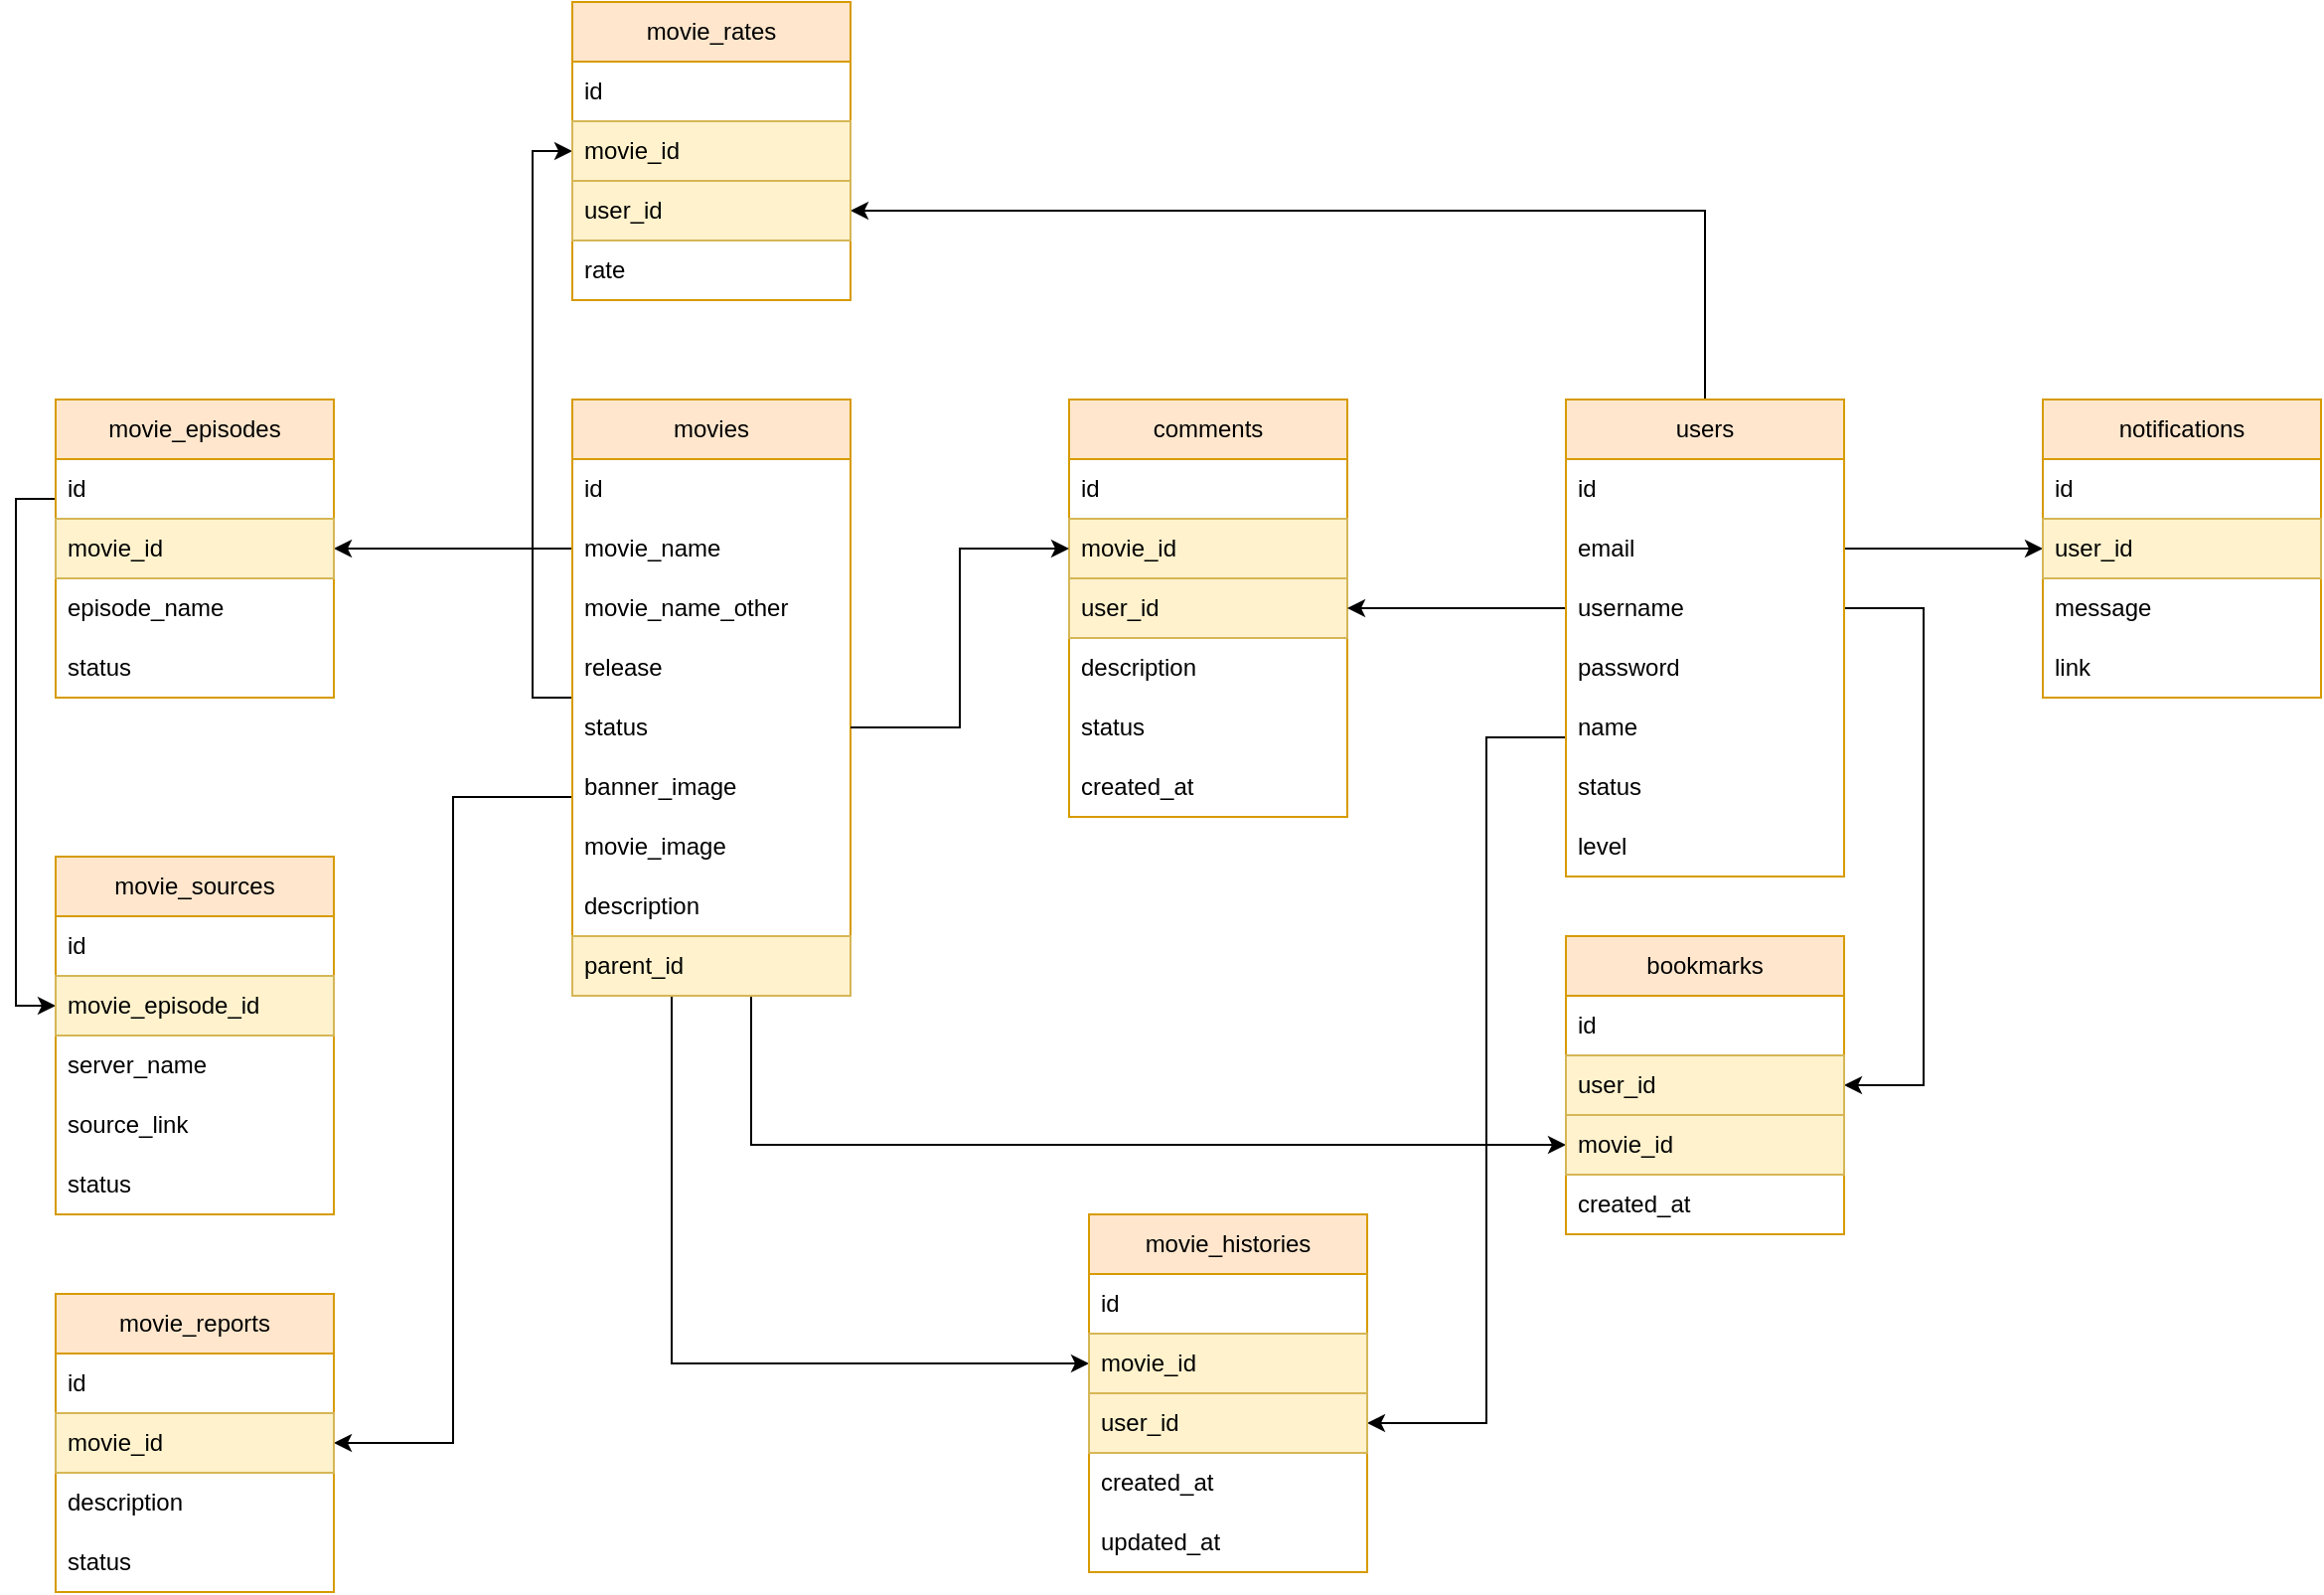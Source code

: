 <mxfile version="24.2.2" type="device">
  <diagram name="Page-1" id="3F2ROLYlYGw2br-M6HLs">
    <mxGraphModel dx="1512" dy="824" grid="1" gridSize="10" guides="1" tooltips="1" connect="1" arrows="1" fold="1" page="1" pageScale="1" pageWidth="850" pageHeight="1100" math="0" shadow="0">
      <root>
        <mxCell id="0" />
        <mxCell id="1" parent="0" />
        <mxCell id="hIImAG4Ei0qnT4Fh30qs-20" style="edgeStyle=orthogonalEdgeStyle;rounded=0;orthogonalLoop=1;jettySize=auto;html=1;" parent="1" source="hIImAG4Ei0qnT4Fh30qs-2" target="hIImAG4Ei0qnT4Fh30qs-12" edge="1">
          <mxGeometry relative="1" as="geometry">
            <Array as="points">
              <mxPoint x="400" y="325" />
              <mxPoint x="400" y="325" />
            </Array>
          </mxGeometry>
        </mxCell>
        <mxCell id="hIImAG4Ei0qnT4Fh30qs-46" style="edgeStyle=orthogonalEdgeStyle;rounded=0;orthogonalLoop=1;jettySize=auto;html=1;" parent="1" source="hIImAG4Ei0qnT4Fh30qs-2" target="hIImAG4Ei0qnT4Fh30qs-42" edge="1">
          <mxGeometry relative="1" as="geometry">
            <Array as="points">
              <mxPoint x="510" y="625" />
            </Array>
          </mxGeometry>
        </mxCell>
        <mxCell id="hIImAG4Ei0qnT4Fh30qs-53" style="edgeStyle=orthogonalEdgeStyle;rounded=0;orthogonalLoop=1;jettySize=auto;html=1;" parent="1" source="hIImAG4Ei0qnT4Fh30qs-2" target="hIImAG4Ei0qnT4Fh30qs-49" edge="1">
          <mxGeometry relative="1" as="geometry">
            <Array as="points">
              <mxPoint x="400" y="400" />
              <mxPoint x="400" y="125" />
            </Array>
          </mxGeometry>
        </mxCell>
        <mxCell id="hIImAG4Ei0qnT4Fh30qs-60" style="edgeStyle=orthogonalEdgeStyle;rounded=0;orthogonalLoop=1;jettySize=auto;html=1;" parent="1" source="hIImAG4Ei0qnT4Fh30qs-2" target="hIImAG4Ei0qnT4Fh30qs-57" edge="1">
          <mxGeometry relative="1" as="geometry">
            <Array as="points">
              <mxPoint x="470" y="735" />
            </Array>
          </mxGeometry>
        </mxCell>
        <mxCell id="hIImAG4Ei0qnT4Fh30qs-90" style="edgeStyle=orthogonalEdgeStyle;rounded=0;orthogonalLoop=1;jettySize=auto;html=1;entryX=1;entryY=0.5;entryDx=0;entryDy=0;" parent="1" source="hIImAG4Ei0qnT4Fh30qs-2" target="hIImAG4Ei0qnT4Fh30qs-84" edge="1">
          <mxGeometry relative="1" as="geometry">
            <Array as="points">
              <mxPoint x="360" y="450" />
              <mxPoint x="360" y="775" />
            </Array>
          </mxGeometry>
        </mxCell>
        <mxCell id="hIImAG4Ei0qnT4Fh30qs-2" value="movies" style="swimlane;fontStyle=0;childLayout=stackLayout;horizontal=1;startSize=30;horizontalStack=0;resizeParent=1;resizeParentMax=0;resizeLast=0;collapsible=1;marginBottom=0;whiteSpace=wrap;html=1;fillColor=#ffe6cc;strokeColor=#d79b00;" parent="1" vertex="1">
          <mxGeometry x="420" y="250" width="140" height="300" as="geometry" />
        </mxCell>
        <mxCell id="hIImAG4Ei0qnT4Fh30qs-3" value="id" style="text;align=left;verticalAlign=middle;spacingLeft=4;spacingRight=4;overflow=hidden;points=[[0,0.5],[1,0.5]];portConstraint=eastwest;rotatable=0;whiteSpace=wrap;html=1;" parent="hIImAG4Ei0qnT4Fh30qs-2" vertex="1">
          <mxGeometry y="30" width="140" height="30" as="geometry" />
        </mxCell>
        <mxCell id="hIImAG4Ei0qnT4Fh30qs-4" value="movie_name" style="text;align=left;verticalAlign=middle;spacingLeft=4;spacingRight=4;overflow=hidden;points=[[0,0.5],[1,0.5]];portConstraint=eastwest;rotatable=0;whiteSpace=wrap;html=1;" parent="hIImAG4Ei0qnT4Fh30qs-2" vertex="1">
          <mxGeometry y="60" width="140" height="30" as="geometry" />
        </mxCell>
        <mxCell id="hIImAG4Ei0qnT4Fh30qs-21" value="movie_name_other" style="text;align=left;verticalAlign=middle;spacingLeft=4;spacingRight=4;overflow=hidden;points=[[0,0.5],[1,0.5]];portConstraint=eastwest;rotatable=0;whiteSpace=wrap;html=1;" parent="hIImAG4Ei0qnT4Fh30qs-2" vertex="1">
          <mxGeometry y="90" width="140" height="30" as="geometry" />
        </mxCell>
        <mxCell id="hIImAG4Ei0qnT4Fh30qs-5" value="release" style="text;align=left;verticalAlign=middle;spacingLeft=4;spacingRight=4;overflow=hidden;points=[[0,0.5],[1,0.5]];portConstraint=eastwest;rotatable=0;whiteSpace=wrap;html=1;" parent="hIImAG4Ei0qnT4Fh30qs-2" vertex="1">
          <mxGeometry y="120" width="140" height="30" as="geometry" />
        </mxCell>
        <mxCell id="hIImAG4Ei0qnT4Fh30qs-6" value="status" style="text;align=left;verticalAlign=middle;spacingLeft=4;spacingRight=4;overflow=hidden;points=[[0,0.5],[1,0.5]];portConstraint=eastwest;rotatable=0;whiteSpace=wrap;html=1;" parent="hIImAG4Ei0qnT4Fh30qs-2" vertex="1">
          <mxGeometry y="150" width="140" height="30" as="geometry" />
        </mxCell>
        <mxCell id="hIImAG4Ei0qnT4Fh30qs-7" value="banner_image" style="text;align=left;verticalAlign=middle;spacingLeft=4;spacingRight=4;overflow=hidden;points=[[0,0.5],[1,0.5]];portConstraint=eastwest;rotatable=0;whiteSpace=wrap;html=1;" parent="hIImAG4Ei0qnT4Fh30qs-2" vertex="1">
          <mxGeometry y="180" width="140" height="30" as="geometry" />
        </mxCell>
        <mxCell id="hIImAG4Ei0qnT4Fh30qs-9" value="movie_image" style="text;align=left;verticalAlign=middle;spacingLeft=4;spacingRight=4;overflow=hidden;points=[[0,0.5],[1,0.5]];portConstraint=eastwest;rotatable=0;whiteSpace=wrap;html=1;" parent="hIImAG4Ei0qnT4Fh30qs-2" vertex="1">
          <mxGeometry y="210" width="140" height="30" as="geometry" />
        </mxCell>
        <mxCell id="hIImAG4Ei0qnT4Fh30qs-8" value="description" style="text;align=left;verticalAlign=middle;spacingLeft=4;spacingRight=4;overflow=hidden;points=[[0,0.5],[1,0.5]];portConstraint=eastwest;rotatable=0;whiteSpace=wrap;html=1;" parent="hIImAG4Ei0qnT4Fh30qs-2" vertex="1">
          <mxGeometry y="240" width="140" height="30" as="geometry" />
        </mxCell>
        <mxCell id="hIImAG4Ei0qnT4Fh30qs-22" value="parent_id" style="text;align=left;verticalAlign=middle;spacingLeft=4;spacingRight=4;overflow=hidden;points=[[0,0.5],[1,0.5]];portConstraint=eastwest;rotatable=0;whiteSpace=wrap;html=1;fillColor=#fff2cc;strokeColor=#d6b656;" parent="hIImAG4Ei0qnT4Fh30qs-2" vertex="1">
          <mxGeometry y="270" width="140" height="30" as="geometry" />
        </mxCell>
        <mxCell id="5w0fEQomTx6XCXW9qhA0-1" style="edgeStyle=orthogonalEdgeStyle;rounded=0;orthogonalLoop=1;jettySize=auto;html=1;entryX=0;entryY=0.5;entryDx=0;entryDy=0;" edge="1" parent="1" source="hIImAG4Ei0qnT4Fh30qs-10" target="hIImAG4Ei0qnT4Fh30qs-78">
          <mxGeometry relative="1" as="geometry">
            <Array as="points">
              <mxPoint x="140" y="300" />
              <mxPoint x="140" y="555" />
            </Array>
          </mxGeometry>
        </mxCell>
        <mxCell id="hIImAG4Ei0qnT4Fh30qs-10" value="movie_episodes" style="swimlane;fontStyle=0;childLayout=stackLayout;horizontal=1;startSize=30;horizontalStack=0;resizeParent=1;resizeParentMax=0;resizeLast=0;collapsible=1;marginBottom=0;whiteSpace=wrap;html=1;fillColor=#ffe6cc;strokeColor=#d79b00;" parent="1" vertex="1">
          <mxGeometry x="160" y="250" width="140" height="150" as="geometry" />
        </mxCell>
        <mxCell id="hIImAG4Ei0qnT4Fh30qs-11" value="id" style="text;strokeColor=none;fillColor=none;align=left;verticalAlign=middle;spacingLeft=4;spacingRight=4;overflow=hidden;points=[[0,0.5],[1,0.5]];portConstraint=eastwest;rotatable=0;whiteSpace=wrap;html=1;" parent="hIImAG4Ei0qnT4Fh30qs-10" vertex="1">
          <mxGeometry y="30" width="140" height="30" as="geometry" />
        </mxCell>
        <mxCell id="hIImAG4Ei0qnT4Fh30qs-12" value="movie_id" style="text;strokeColor=#d6b656;fillColor=#fff2cc;align=left;verticalAlign=middle;spacingLeft=4;spacingRight=4;overflow=hidden;points=[[0,0.5],[1,0.5]];portConstraint=eastwest;rotatable=0;whiteSpace=wrap;html=1;" parent="hIImAG4Ei0qnT4Fh30qs-10" vertex="1">
          <mxGeometry y="60" width="140" height="30" as="geometry" />
        </mxCell>
        <mxCell id="hIImAG4Ei0qnT4Fh30qs-13" value="episode_name" style="text;strokeColor=none;fillColor=none;align=left;verticalAlign=middle;spacingLeft=4;spacingRight=4;overflow=hidden;points=[[0,0.5],[1,0.5]];portConstraint=eastwest;rotatable=0;whiteSpace=wrap;html=1;" parent="hIImAG4Ei0qnT4Fh30qs-10" vertex="1">
          <mxGeometry y="90" width="140" height="30" as="geometry" />
        </mxCell>
        <mxCell id="hIImAG4Ei0qnT4Fh30qs-14" value="status" style="text;strokeColor=none;fillColor=none;align=left;verticalAlign=middle;spacingLeft=4;spacingRight=4;overflow=hidden;points=[[0,0.5],[1,0.5]];portConstraint=eastwest;rotatable=0;whiteSpace=wrap;html=1;" parent="hIImAG4Ei0qnT4Fh30qs-10" vertex="1">
          <mxGeometry y="120" width="140" height="30" as="geometry" />
        </mxCell>
        <mxCell id="hIImAG4Ei0qnT4Fh30qs-23" value="comments" style="swimlane;fontStyle=0;childLayout=stackLayout;horizontal=1;startSize=30;horizontalStack=0;resizeParent=1;resizeParentMax=0;resizeLast=0;collapsible=1;marginBottom=0;whiteSpace=wrap;html=1;fillColor=#ffe6cc;strokeColor=#d79b00;" parent="1" vertex="1">
          <mxGeometry x="670" y="250" width="140" height="210" as="geometry" />
        </mxCell>
        <mxCell id="hIImAG4Ei0qnT4Fh30qs-24" value="id" style="text;strokeColor=none;fillColor=none;align=left;verticalAlign=middle;spacingLeft=4;spacingRight=4;overflow=hidden;points=[[0,0.5],[1,0.5]];portConstraint=eastwest;rotatable=0;whiteSpace=wrap;html=1;" parent="hIImAG4Ei0qnT4Fh30qs-23" vertex="1">
          <mxGeometry y="30" width="140" height="30" as="geometry" />
        </mxCell>
        <mxCell id="hIImAG4Ei0qnT4Fh30qs-25" value="movie_id" style="text;strokeColor=#d6b656;fillColor=#fff2cc;align=left;verticalAlign=middle;spacingLeft=4;spacingRight=4;overflow=hidden;points=[[0,0.5],[1,0.5]];portConstraint=eastwest;rotatable=0;whiteSpace=wrap;html=1;" parent="hIImAG4Ei0qnT4Fh30qs-23" vertex="1">
          <mxGeometry y="60" width="140" height="30" as="geometry" />
        </mxCell>
        <mxCell id="hIImAG4Ei0qnT4Fh30qs-27" value="user_id" style="text;strokeColor=#d6b656;fillColor=#fff2cc;align=left;verticalAlign=middle;spacingLeft=4;spacingRight=4;overflow=hidden;points=[[0,0.5],[1,0.5]];portConstraint=eastwest;rotatable=0;whiteSpace=wrap;html=1;" parent="hIImAG4Ei0qnT4Fh30qs-23" vertex="1">
          <mxGeometry y="90" width="140" height="30" as="geometry" />
        </mxCell>
        <mxCell id="hIImAG4Ei0qnT4Fh30qs-26" value="description" style="text;strokeColor=none;fillColor=none;align=left;verticalAlign=middle;spacingLeft=4;spacingRight=4;overflow=hidden;points=[[0,0.5],[1,0.5]];portConstraint=eastwest;rotatable=0;whiteSpace=wrap;html=1;" parent="hIImAG4Ei0qnT4Fh30qs-23" vertex="1">
          <mxGeometry y="120" width="140" height="30" as="geometry" />
        </mxCell>
        <mxCell id="hIImAG4Ei0qnT4Fh30qs-28" value="status" style="text;strokeColor=none;fillColor=none;align=left;verticalAlign=middle;spacingLeft=4;spacingRight=4;overflow=hidden;points=[[0,0.5],[1,0.5]];portConstraint=eastwest;rotatable=0;whiteSpace=wrap;html=1;" parent="hIImAG4Ei0qnT4Fh30qs-23" vertex="1">
          <mxGeometry y="150" width="140" height="30" as="geometry" />
        </mxCell>
        <mxCell id="hIImAG4Ei0qnT4Fh30qs-30" value="created_at" style="text;strokeColor=none;fillColor=none;align=left;verticalAlign=middle;spacingLeft=4;spacingRight=4;overflow=hidden;points=[[0,0.5],[1,0.5]];portConstraint=eastwest;rotatable=0;whiteSpace=wrap;html=1;" parent="hIImAG4Ei0qnT4Fh30qs-23" vertex="1">
          <mxGeometry y="180" width="140" height="30" as="geometry" />
        </mxCell>
        <mxCell id="hIImAG4Ei0qnT4Fh30qs-29" style="edgeStyle=orthogonalEdgeStyle;rounded=0;orthogonalLoop=1;jettySize=auto;html=1;" parent="1" source="hIImAG4Ei0qnT4Fh30qs-6" target="hIImAG4Ei0qnT4Fh30qs-25" edge="1">
          <mxGeometry relative="1" as="geometry" />
        </mxCell>
        <mxCell id="hIImAG4Ei0qnT4Fh30qs-37" style="edgeStyle=orthogonalEdgeStyle;rounded=0;orthogonalLoop=1;jettySize=auto;html=1;" parent="1" source="hIImAG4Ei0qnT4Fh30qs-31" target="hIImAG4Ei0qnT4Fh30qs-27" edge="1">
          <mxGeometry relative="1" as="geometry">
            <Array as="points">
              <mxPoint x="890" y="355" />
              <mxPoint x="890" y="355" />
            </Array>
          </mxGeometry>
        </mxCell>
        <mxCell id="hIImAG4Ei0qnT4Fh30qs-45" style="edgeStyle=orthogonalEdgeStyle;rounded=0;orthogonalLoop=1;jettySize=auto;html=1;" parent="1" source="hIImAG4Ei0qnT4Fh30qs-31" target="hIImAG4Ei0qnT4Fh30qs-41" edge="1">
          <mxGeometry relative="1" as="geometry">
            <Array as="points">
              <mxPoint x="1100" y="355" />
              <mxPoint x="1100" y="595" />
            </Array>
          </mxGeometry>
        </mxCell>
        <mxCell id="hIImAG4Ei0qnT4Fh30qs-54" style="edgeStyle=orthogonalEdgeStyle;rounded=0;orthogonalLoop=1;jettySize=auto;html=1;" parent="1" source="hIImAG4Ei0qnT4Fh30qs-31" target="hIImAG4Ei0qnT4Fh30qs-50" edge="1">
          <mxGeometry relative="1" as="geometry" />
        </mxCell>
        <mxCell id="hIImAG4Ei0qnT4Fh30qs-72" style="edgeStyle=orthogonalEdgeStyle;rounded=0;orthogonalLoop=1;jettySize=auto;html=1;entryX=0;entryY=0.5;entryDx=0;entryDy=0;" parent="1" source="hIImAG4Ei0qnT4Fh30qs-31" target="hIImAG4Ei0qnT4Fh30qs-69" edge="1">
          <mxGeometry relative="1" as="geometry">
            <Array as="points">
              <mxPoint x="1110" y="325" />
              <mxPoint x="1110" y="325" />
            </Array>
          </mxGeometry>
        </mxCell>
        <mxCell id="hIImAG4Ei0qnT4Fh30qs-75" style="edgeStyle=orthogonalEdgeStyle;rounded=0;orthogonalLoop=1;jettySize=auto;html=1;" parent="1" source="hIImAG4Ei0qnT4Fh30qs-31" target="hIImAG4Ei0qnT4Fh30qs-58" edge="1">
          <mxGeometry relative="1" as="geometry">
            <Array as="points">
              <mxPoint x="880" y="420" />
              <mxPoint x="880" y="765" />
            </Array>
          </mxGeometry>
        </mxCell>
        <mxCell id="hIImAG4Ei0qnT4Fh30qs-31" value="users" style="swimlane;fontStyle=0;childLayout=stackLayout;horizontal=1;startSize=30;horizontalStack=0;resizeParent=1;resizeParentMax=0;resizeLast=0;collapsible=1;marginBottom=0;whiteSpace=wrap;html=1;fillColor=#ffe6cc;strokeColor=#d79b00;" parent="1" vertex="1">
          <mxGeometry x="920" y="250" width="140" height="240" as="geometry" />
        </mxCell>
        <mxCell id="hIImAG4Ei0qnT4Fh30qs-32" value="id" style="text;strokeColor=none;fillColor=none;align=left;verticalAlign=middle;spacingLeft=4;spacingRight=4;overflow=hidden;points=[[0,0.5],[1,0.5]];portConstraint=eastwest;rotatable=0;whiteSpace=wrap;html=1;" parent="hIImAG4Ei0qnT4Fh30qs-31" vertex="1">
          <mxGeometry y="30" width="140" height="30" as="geometry" />
        </mxCell>
        <mxCell id="hIImAG4Ei0qnT4Fh30qs-36" value="email" style="text;strokeColor=none;fillColor=none;align=left;verticalAlign=middle;spacingLeft=4;spacingRight=4;overflow=hidden;points=[[0,0.5],[1,0.5]];portConstraint=eastwest;rotatable=0;whiteSpace=wrap;html=1;" parent="hIImAG4Ei0qnT4Fh30qs-31" vertex="1">
          <mxGeometry y="60" width="140" height="30" as="geometry" />
        </mxCell>
        <mxCell id="hIImAG4Ei0qnT4Fh30qs-34" value="username" style="text;strokeColor=none;fillColor=none;align=left;verticalAlign=middle;spacingLeft=4;spacingRight=4;overflow=hidden;points=[[0,0.5],[1,0.5]];portConstraint=eastwest;rotatable=0;whiteSpace=wrap;html=1;" parent="hIImAG4Ei0qnT4Fh30qs-31" vertex="1">
          <mxGeometry y="90" width="140" height="30" as="geometry" />
        </mxCell>
        <mxCell id="hIImAG4Ei0qnT4Fh30qs-35" value="password" style="text;strokeColor=none;fillColor=none;align=left;verticalAlign=middle;spacingLeft=4;spacingRight=4;overflow=hidden;points=[[0,0.5],[1,0.5]];portConstraint=eastwest;rotatable=0;whiteSpace=wrap;html=1;" parent="hIImAG4Ei0qnT4Fh30qs-31" vertex="1">
          <mxGeometry y="120" width="140" height="30" as="geometry" />
        </mxCell>
        <mxCell id="hIImAG4Ei0qnT4Fh30qs-33" value="name" style="text;align=left;verticalAlign=middle;spacingLeft=4;spacingRight=4;overflow=hidden;points=[[0,0.5],[1,0.5]];portConstraint=eastwest;rotatable=0;whiteSpace=wrap;html=1;" parent="hIImAG4Ei0qnT4Fh30qs-31" vertex="1">
          <mxGeometry y="150" width="140" height="30" as="geometry" />
        </mxCell>
        <mxCell id="hIImAG4Ei0qnT4Fh30qs-38" value="status" style="text;strokeColor=none;fillColor=none;align=left;verticalAlign=middle;spacingLeft=4;spacingRight=4;overflow=hidden;points=[[0,0.5],[1,0.5]];portConstraint=eastwest;rotatable=0;whiteSpace=wrap;html=1;" parent="hIImAG4Ei0qnT4Fh30qs-31" vertex="1">
          <mxGeometry y="180" width="140" height="30" as="geometry" />
        </mxCell>
        <mxCell id="hIImAG4Ei0qnT4Fh30qs-74" value="level" style="text;strokeColor=none;fillColor=none;align=left;verticalAlign=middle;spacingLeft=4;spacingRight=4;overflow=hidden;points=[[0,0.5],[1,0.5]];portConstraint=eastwest;rotatable=0;whiteSpace=wrap;html=1;" parent="hIImAG4Ei0qnT4Fh30qs-31" vertex="1">
          <mxGeometry y="210" width="140" height="30" as="geometry" />
        </mxCell>
        <mxCell id="hIImAG4Ei0qnT4Fh30qs-39" value="bookmarks" style="swimlane;fontStyle=0;childLayout=stackLayout;horizontal=1;startSize=30;horizontalStack=0;resizeParent=1;resizeParentMax=0;resizeLast=0;collapsible=1;marginBottom=0;whiteSpace=wrap;html=1;fillColor=#ffe6cc;strokeColor=#d79b00;" parent="1" vertex="1">
          <mxGeometry x="920" y="520" width="140" height="150" as="geometry" />
        </mxCell>
        <mxCell id="hIImAG4Ei0qnT4Fh30qs-40" value="id" style="text;strokeColor=none;fillColor=none;align=left;verticalAlign=middle;spacingLeft=4;spacingRight=4;overflow=hidden;points=[[0,0.5],[1,0.5]];portConstraint=eastwest;rotatable=0;whiteSpace=wrap;html=1;" parent="hIImAG4Ei0qnT4Fh30qs-39" vertex="1">
          <mxGeometry y="30" width="140" height="30" as="geometry" />
        </mxCell>
        <mxCell id="hIImAG4Ei0qnT4Fh30qs-41" value="user_id" style="text;strokeColor=#d6b656;fillColor=#fff2cc;align=left;verticalAlign=middle;spacingLeft=4;spacingRight=4;overflow=hidden;points=[[0,0.5],[1,0.5]];portConstraint=eastwest;rotatable=0;whiteSpace=wrap;html=1;" parent="hIImAG4Ei0qnT4Fh30qs-39" vertex="1">
          <mxGeometry y="60" width="140" height="30" as="geometry" />
        </mxCell>
        <mxCell id="hIImAG4Ei0qnT4Fh30qs-42" value="movie_id" style="text;strokeColor=#d6b656;fillColor=#fff2cc;align=left;verticalAlign=middle;spacingLeft=4;spacingRight=4;overflow=hidden;points=[[0,0.5],[1,0.5]];portConstraint=eastwest;rotatable=0;whiteSpace=wrap;html=1;" parent="hIImAG4Ei0qnT4Fh30qs-39" vertex="1">
          <mxGeometry y="90" width="140" height="30" as="geometry" />
        </mxCell>
        <mxCell id="hIImAG4Ei0qnT4Fh30qs-44" value="created_at" style="text;strokeColor=none;fillColor=none;align=left;verticalAlign=middle;spacingLeft=4;spacingRight=4;overflow=hidden;points=[[0,0.5],[1,0.5]];portConstraint=eastwest;rotatable=0;whiteSpace=wrap;html=1;" parent="hIImAG4Ei0qnT4Fh30qs-39" vertex="1">
          <mxGeometry y="120" width="140" height="30" as="geometry" />
        </mxCell>
        <mxCell id="hIImAG4Ei0qnT4Fh30qs-47" value="movie_rates" style="swimlane;fontStyle=0;childLayout=stackLayout;horizontal=1;startSize=30;horizontalStack=0;resizeParent=1;resizeParentMax=0;resizeLast=0;collapsible=1;marginBottom=0;whiteSpace=wrap;html=1;fillColor=#ffe6cc;strokeColor=#d79b00;" parent="1" vertex="1">
          <mxGeometry x="420" y="50" width="140" height="150" as="geometry" />
        </mxCell>
        <mxCell id="hIImAG4Ei0qnT4Fh30qs-48" value="id" style="text;strokeColor=none;fillColor=none;align=left;verticalAlign=middle;spacingLeft=4;spacingRight=4;overflow=hidden;points=[[0,0.5],[1,0.5]];portConstraint=eastwest;rotatable=0;whiteSpace=wrap;html=1;" parent="hIImAG4Ei0qnT4Fh30qs-47" vertex="1">
          <mxGeometry y="30" width="140" height="30" as="geometry" />
        </mxCell>
        <mxCell id="hIImAG4Ei0qnT4Fh30qs-49" value="movie_id" style="text;strokeColor=#d6b656;fillColor=#fff2cc;align=left;verticalAlign=middle;spacingLeft=4;spacingRight=4;overflow=hidden;points=[[0,0.5],[1,0.5]];portConstraint=eastwest;rotatable=0;whiteSpace=wrap;html=1;" parent="hIImAG4Ei0qnT4Fh30qs-47" vertex="1">
          <mxGeometry y="60" width="140" height="30" as="geometry" />
        </mxCell>
        <mxCell id="hIImAG4Ei0qnT4Fh30qs-50" value="user_id" style="text;strokeColor=#d6b656;fillColor=#fff2cc;align=left;verticalAlign=middle;spacingLeft=4;spacingRight=4;overflow=hidden;points=[[0,0.5],[1,0.5]];portConstraint=eastwest;rotatable=0;whiteSpace=wrap;html=1;" parent="hIImAG4Ei0qnT4Fh30qs-47" vertex="1">
          <mxGeometry y="90" width="140" height="30" as="geometry" />
        </mxCell>
        <mxCell id="hIImAG4Ei0qnT4Fh30qs-51" value="rate" style="text;strokeColor=none;fillColor=none;align=left;verticalAlign=middle;spacingLeft=4;spacingRight=4;overflow=hidden;points=[[0,0.5],[1,0.5]];portConstraint=eastwest;rotatable=0;whiteSpace=wrap;html=1;" parent="hIImAG4Ei0qnT4Fh30qs-47" vertex="1">
          <mxGeometry y="120" width="140" height="30" as="geometry" />
        </mxCell>
        <mxCell id="hIImAG4Ei0qnT4Fh30qs-55" value="movie_histories" style="swimlane;fontStyle=0;childLayout=stackLayout;horizontal=1;startSize=30;horizontalStack=0;resizeParent=1;resizeParentMax=0;resizeLast=0;collapsible=1;marginBottom=0;whiteSpace=wrap;html=1;fillColor=#ffe6cc;strokeColor=#d79b00;" parent="1" vertex="1">
          <mxGeometry x="680" y="660" width="140" height="180" as="geometry" />
        </mxCell>
        <mxCell id="hIImAG4Ei0qnT4Fh30qs-56" value="id" style="text;strokeColor=none;fillColor=none;align=left;verticalAlign=middle;spacingLeft=4;spacingRight=4;overflow=hidden;points=[[0,0.5],[1,0.5]];portConstraint=eastwest;rotatable=0;whiteSpace=wrap;html=1;" parent="hIImAG4Ei0qnT4Fh30qs-55" vertex="1">
          <mxGeometry y="30" width="140" height="30" as="geometry" />
        </mxCell>
        <mxCell id="hIImAG4Ei0qnT4Fh30qs-57" value="movie_id" style="text;strokeColor=#d6b656;fillColor=#fff2cc;align=left;verticalAlign=middle;spacingLeft=4;spacingRight=4;overflow=hidden;points=[[0,0.5],[1,0.5]];portConstraint=eastwest;rotatable=0;whiteSpace=wrap;html=1;" parent="hIImAG4Ei0qnT4Fh30qs-55" vertex="1">
          <mxGeometry y="60" width="140" height="30" as="geometry" />
        </mxCell>
        <mxCell id="hIImAG4Ei0qnT4Fh30qs-58" value="user_id" style="text;strokeColor=#d6b656;fillColor=#fff2cc;align=left;verticalAlign=middle;spacingLeft=4;spacingRight=4;overflow=hidden;points=[[0,0.5],[1,0.5]];portConstraint=eastwest;rotatable=0;whiteSpace=wrap;html=1;" parent="hIImAG4Ei0qnT4Fh30qs-55" vertex="1">
          <mxGeometry y="90" width="140" height="30" as="geometry" />
        </mxCell>
        <mxCell id="hIImAG4Ei0qnT4Fh30qs-65" value="created_at" style="text;align=left;verticalAlign=middle;spacingLeft=4;spacingRight=4;overflow=hidden;points=[[0,0.5],[1,0.5]];portConstraint=eastwest;rotatable=0;whiteSpace=wrap;html=1;" parent="hIImAG4Ei0qnT4Fh30qs-55" vertex="1">
          <mxGeometry y="120" width="140" height="30" as="geometry" />
        </mxCell>
        <mxCell id="hIImAG4Ei0qnT4Fh30qs-66" value="updated_at" style="text;align=left;verticalAlign=middle;spacingLeft=4;spacingRight=4;overflow=hidden;points=[[0,0.5],[1,0.5]];portConstraint=eastwest;rotatable=0;whiteSpace=wrap;html=1;" parent="hIImAG4Ei0qnT4Fh30qs-55" vertex="1">
          <mxGeometry y="150" width="140" height="30" as="geometry" />
        </mxCell>
        <mxCell id="hIImAG4Ei0qnT4Fh30qs-67" value="notifications" style="swimlane;fontStyle=0;childLayout=stackLayout;horizontal=1;startSize=30;horizontalStack=0;resizeParent=1;resizeParentMax=0;resizeLast=0;collapsible=1;marginBottom=0;whiteSpace=wrap;html=1;fillColor=#ffe6cc;strokeColor=#d79b00;" parent="1" vertex="1">
          <mxGeometry x="1160" y="250" width="140" height="150" as="geometry" />
        </mxCell>
        <mxCell id="hIImAG4Ei0qnT4Fh30qs-68" value="id" style="text;strokeColor=none;fillColor=none;align=left;verticalAlign=middle;spacingLeft=4;spacingRight=4;overflow=hidden;points=[[0,0.5],[1,0.5]];portConstraint=eastwest;rotatable=0;whiteSpace=wrap;html=1;" parent="hIImAG4Ei0qnT4Fh30qs-67" vertex="1">
          <mxGeometry y="30" width="140" height="30" as="geometry" />
        </mxCell>
        <mxCell id="hIImAG4Ei0qnT4Fh30qs-69" value="user_id" style="text;strokeColor=#d6b656;fillColor=#fff2cc;align=left;verticalAlign=middle;spacingLeft=4;spacingRight=4;overflow=hidden;points=[[0,0.5],[1,0.5]];portConstraint=eastwest;rotatable=0;whiteSpace=wrap;html=1;" parent="hIImAG4Ei0qnT4Fh30qs-67" vertex="1">
          <mxGeometry y="60" width="140" height="30" as="geometry" />
        </mxCell>
        <mxCell id="hIImAG4Ei0qnT4Fh30qs-70" value="message" style="text;strokeColor=none;fillColor=none;align=left;verticalAlign=middle;spacingLeft=4;spacingRight=4;overflow=hidden;points=[[0,0.5],[1,0.5]];portConstraint=eastwest;rotatable=0;whiteSpace=wrap;html=1;" parent="hIImAG4Ei0qnT4Fh30qs-67" vertex="1">
          <mxGeometry y="90" width="140" height="30" as="geometry" />
        </mxCell>
        <mxCell id="hIImAG4Ei0qnT4Fh30qs-73" value="link" style="text;strokeColor=none;fillColor=none;align=left;verticalAlign=middle;spacingLeft=4;spacingRight=4;overflow=hidden;points=[[0,0.5],[1,0.5]];portConstraint=eastwest;rotatable=0;whiteSpace=wrap;html=1;" parent="hIImAG4Ei0qnT4Fh30qs-67" vertex="1">
          <mxGeometry y="120" width="140" height="30" as="geometry" />
        </mxCell>
        <mxCell id="hIImAG4Ei0qnT4Fh30qs-76" value="movie_sources" style="swimlane;fontStyle=0;childLayout=stackLayout;horizontal=1;startSize=30;horizontalStack=0;resizeParent=1;resizeParentMax=0;resizeLast=0;collapsible=1;marginBottom=0;whiteSpace=wrap;html=1;fillColor=#ffe6cc;strokeColor=#d79b00;" parent="1" vertex="1">
          <mxGeometry x="160" y="480" width="140" height="180" as="geometry" />
        </mxCell>
        <mxCell id="hIImAG4Ei0qnT4Fh30qs-77" value="id" style="text;strokeColor=none;fillColor=none;align=left;verticalAlign=middle;spacingLeft=4;spacingRight=4;overflow=hidden;points=[[0,0.5],[1,0.5]];portConstraint=eastwest;rotatable=0;whiteSpace=wrap;html=1;" parent="hIImAG4Ei0qnT4Fh30qs-76" vertex="1">
          <mxGeometry y="30" width="140" height="30" as="geometry" />
        </mxCell>
        <mxCell id="hIImAG4Ei0qnT4Fh30qs-78" value="&lt;span style=&quot;text-align: center;&quot;&gt;movie_episode&lt;/span&gt;_id" style="text;strokeColor=#d6b656;fillColor=#fff2cc;align=left;verticalAlign=middle;spacingLeft=4;spacingRight=4;overflow=hidden;points=[[0,0.5],[1,0.5]];portConstraint=eastwest;rotatable=0;whiteSpace=wrap;html=1;" parent="hIImAG4Ei0qnT4Fh30qs-76" vertex="1">
          <mxGeometry y="60" width="140" height="30" as="geometry" />
        </mxCell>
        <mxCell id="hIImAG4Ei0qnT4Fh30qs-79" value="server_name" style="text;strokeColor=none;fillColor=none;align=left;verticalAlign=middle;spacingLeft=4;spacingRight=4;overflow=hidden;points=[[0,0.5],[1,0.5]];portConstraint=eastwest;rotatable=0;whiteSpace=wrap;html=1;" parent="hIImAG4Ei0qnT4Fh30qs-76" vertex="1">
          <mxGeometry y="90" width="140" height="30" as="geometry" />
        </mxCell>
        <mxCell id="hIImAG4Ei0qnT4Fh30qs-80" value="source_link" style="text;strokeColor=none;fillColor=none;align=left;verticalAlign=middle;spacingLeft=4;spacingRight=4;overflow=hidden;points=[[0,0.5],[1,0.5]];portConstraint=eastwest;rotatable=0;whiteSpace=wrap;html=1;" parent="hIImAG4Ei0qnT4Fh30qs-76" vertex="1">
          <mxGeometry y="120" width="140" height="30" as="geometry" />
        </mxCell>
        <mxCell id="hIImAG4Ei0qnT4Fh30qs-81" value="status" style="text;strokeColor=none;fillColor=none;align=left;verticalAlign=middle;spacingLeft=4;spacingRight=4;overflow=hidden;points=[[0,0.5],[1,0.5]];portConstraint=eastwest;rotatable=0;whiteSpace=wrap;html=1;" parent="hIImAG4Ei0qnT4Fh30qs-76" vertex="1">
          <mxGeometry y="150" width="140" height="30" as="geometry" />
        </mxCell>
        <mxCell id="hIImAG4Ei0qnT4Fh30qs-84" value="movie_reports" style="swimlane;fontStyle=0;childLayout=stackLayout;horizontal=1;startSize=30;horizontalStack=0;resizeParent=1;resizeParentMax=0;resizeLast=0;collapsible=1;marginBottom=0;whiteSpace=wrap;html=1;fillColor=#ffe6cc;strokeColor=#d79b00;" parent="1" vertex="1">
          <mxGeometry x="160" y="700" width="140" height="150" as="geometry" />
        </mxCell>
        <mxCell id="hIImAG4Ei0qnT4Fh30qs-85" value="id" style="text;strokeColor=none;fillColor=none;align=left;verticalAlign=middle;spacingLeft=4;spacingRight=4;overflow=hidden;points=[[0,0.5],[1,0.5]];portConstraint=eastwest;rotatable=0;whiteSpace=wrap;html=1;" parent="hIImAG4Ei0qnT4Fh30qs-84" vertex="1">
          <mxGeometry y="30" width="140" height="30" as="geometry" />
        </mxCell>
        <mxCell id="hIImAG4Ei0qnT4Fh30qs-86" value="&lt;span style=&quot;text-align: center;&quot;&gt;movie&lt;/span&gt;_id" style="text;strokeColor=#d6b656;fillColor=#fff2cc;align=left;verticalAlign=middle;spacingLeft=4;spacingRight=4;overflow=hidden;points=[[0,0.5],[1,0.5]];portConstraint=eastwest;rotatable=0;whiteSpace=wrap;html=1;" parent="hIImAG4Ei0qnT4Fh30qs-84" vertex="1">
          <mxGeometry y="60" width="140" height="30" as="geometry" />
        </mxCell>
        <mxCell id="hIImAG4Ei0qnT4Fh30qs-87" value="description" style="text;strokeColor=none;fillColor=none;align=left;verticalAlign=middle;spacingLeft=4;spacingRight=4;overflow=hidden;points=[[0,0.5],[1,0.5]];portConstraint=eastwest;rotatable=0;whiteSpace=wrap;html=1;" parent="hIImAG4Ei0qnT4Fh30qs-84" vertex="1">
          <mxGeometry y="90" width="140" height="30" as="geometry" />
        </mxCell>
        <mxCell id="hIImAG4Ei0qnT4Fh30qs-89" value="status" style="text;strokeColor=none;fillColor=none;align=left;verticalAlign=middle;spacingLeft=4;spacingRight=4;overflow=hidden;points=[[0,0.5],[1,0.5]];portConstraint=eastwest;rotatable=0;whiteSpace=wrap;html=1;" parent="hIImAG4Ei0qnT4Fh30qs-84" vertex="1">
          <mxGeometry y="120" width="140" height="30" as="geometry" />
        </mxCell>
      </root>
    </mxGraphModel>
  </diagram>
</mxfile>
